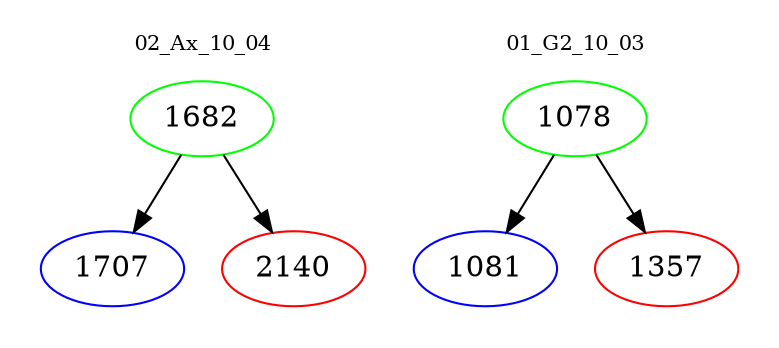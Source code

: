 digraph{
subgraph cluster_0 {
color = white
label = "02_Ax_10_04";
fontsize=10;
T0_1682 [label="1682", color="green"]
T0_1682 -> T0_1707 [color="black"]
T0_1707 [label="1707", color="blue"]
T0_1682 -> T0_2140 [color="black"]
T0_2140 [label="2140", color="red"]
}
subgraph cluster_1 {
color = white
label = "01_G2_10_03";
fontsize=10;
T1_1078 [label="1078", color="green"]
T1_1078 -> T1_1081 [color="black"]
T1_1081 [label="1081", color="blue"]
T1_1078 -> T1_1357 [color="black"]
T1_1357 [label="1357", color="red"]
}
}
